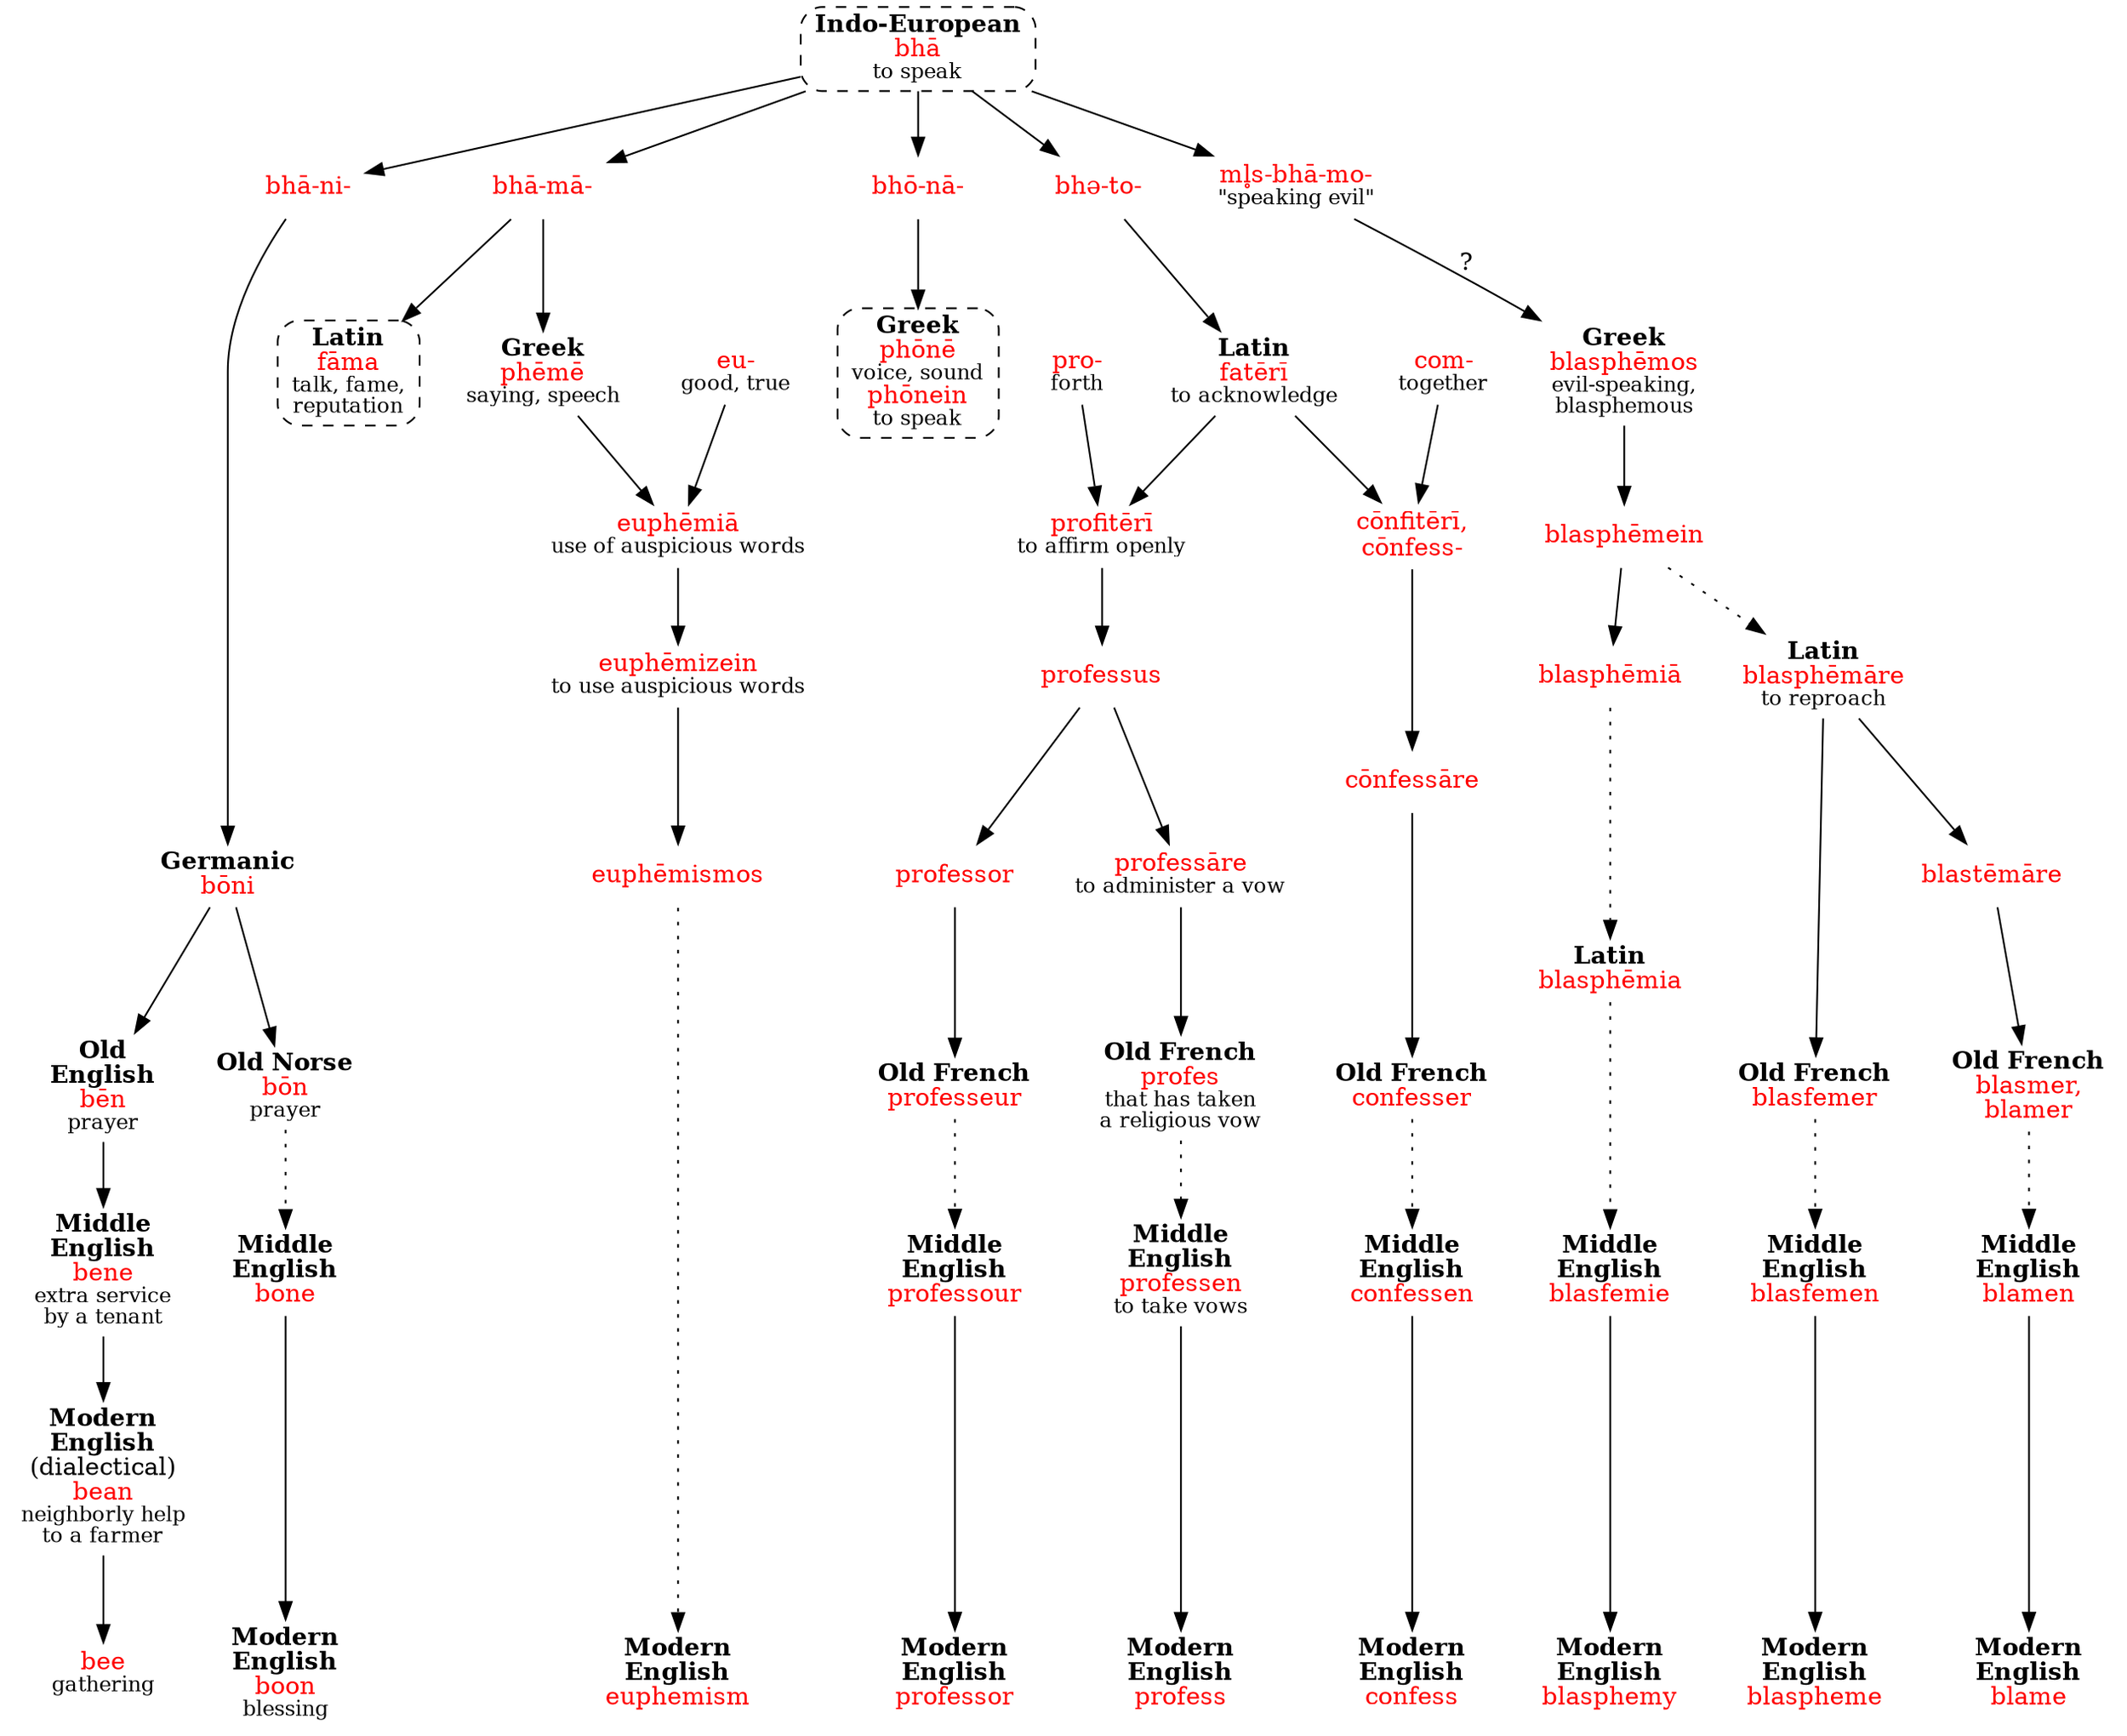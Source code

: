 digraph 3 { /* suffixed forms */
    node [shape=plaintext];
    bha [label=<<b>Indo-European</b><br/><font color="red">bhā</font><br/><font point-size="12">to speak</font>> shape=box style="dashed,rounded" URL="bha-speak0.svg"];
    bha -> { bhani; bhama; bhona; bheto; mlsbhamo; rank=same };
    /* bha-ma- */
    bhama [label=<<font color="red">bhā-mā-</font>>];
    bhama -> { famaL; phemeG }
    famaL [label=<<b>Latin</b><br/><font color="red">fāma</font><br/><font point-size="12">talk, fame,<br/>reputation</font>> shape=box style="dashed,rounded" URL="bha-speak4.svg"];
    /* bho-na- */
    bhona [label=<<font color="red">bhō-nā-</font>>];
    bhona -> phoneG;
    phoneG [label=<<b>Greek</b><br/><font color="red">phōnē</font><br/><font point-size="12">voice, sound</font><br/><font color="red">phōnein</font><br/><font point-size="12">to speak</font>> shape=box style="dashed,rounded" URL="bha-speak5.svg"];
    /* bha-ni */
    bhani [label=<<font color="red">bhā-ni-</font>>];
    bhani -> boniGm;
    boniGm [label=<<b>Germanic</b><br/><font color="red">bōni</font>>]; // needs to be moved up; rank=same rearranges everything else
    boniGm -> { bonON; benOE }
    /* boon */
    bonON [label=<<b>Old Norse</b><br/><font color="red">bōn</font><br/><font point-size="12">prayer</font>>];
    bonON -> boneME [style=dotted];
    boneME [label=<<b>Middle<br/>English</b><br/><font color="red">bone</font>>];
    boneME -> boon;
    boon [label=<<b>Modern<br/>English</b><br/><font color="red">boon</font><br/><font point-size="12">blessing</font>>];
    /* bee */
    benOE [label=<<b>Old<br/>English</b><br/><font color="red">bēn</font><br/><font point-size="12">prayer</font>>];
    benOE -> beneME;
    beneME [label=<<b>Middle<br/>English</b><br/><font color="red">bene</font><br/><font point-size="12">extra service<br/>by a tenant</font>>];
    beneME -> beanE;
    beanE [label=<<b>Modern<br/>English</b><br/>(dialectical)<br/><font color="red">bean</font><br/><font point-size="12">neighborly help<br/>to a farmer</font>>]; // obsolete also?
    beanE -> bee;
    bee [label=<<font color="red">bee</font><br/><font point-size="12">gathering</font>>];
    /* euphemism; omitted: Polyphemus */
    phemeG [label=<<b>Greek</b><br/><font color="red">phēmē</font><br/><font point-size="12">saying, speech</font>>];
    { phemeG; eu } -> euphemiaG;
    eu [label=<<font color="red">eu-</font><br/><font point-size="12">good, true</font>>];
    euphemiaG [label=<<font color="red">euphēmiā</font><br/><font point-size="12">use of auspicious words</font>>];
    euphemiaG -> euphemizeinG;
    euphemizeinG [label=<<font color="red">euphēmizein</font><br/><font point-size="12">to use auspicious words</font>>];
    euphemizeinG -> euphemismosG [weight=2];
    euphemismosG [label=<<font color="red">euphēmismos</font>>];
    euphemismosG -> euphemism [style=dotted];
    euphemism [label=<<b>Modern<br/>English</b><br/><font color="red">euphemism</font>>];
    /* bhe-to */
    bheto [label=<<font color="red">bh&#601;-to-</font>>];
    bheto -> fateriL;
    fateriL [label=<<b>Latin</b><br/><font color="red">fatērī</font><br/><font point-size="12">to acknowledge</font>>];
    /* confess */
    { com; fateriL } -> confiteriL;
    com [label=<<font color="red">com-</font><br/><font point-size="12">together</font>>]; // see kom-
    confiteriL [label=<<font color="red">cōnfitērī,<br/>cōnfess-</font>>];
    confiteriL -> confessareL;
    confessareL [label=<<font color="red">cōnfessāre</font>>];
    confessareL -> confesserOF;
    confesserOF [label=<<b>Old French</b><br/><font color="red">confesser</font>>];
    confesserOF -> confessenME [style=dotted];
    confessenME [label=<<b>Middle<br/>English</b><br/><font color="red">confessen</font>>];
    confessenME -> confess;
    confess [label=<<b>Modern<br/>English</b><br/><font color="red">confess</font>>];
    /* profess */
    { pro; fateriL } -> profiteriL;
    pro [label=<<font color="red">pro-</font><br/><font point-size="12">forth</font>>]; // see per-
    profiteriL [label=<<font color="red">profitērī</font><br/><font point-size="12">to affirm openly</font>>];
    profiteriL -> professusL;
    professusL [label=<<font color="red">professus</font>>];
    professusL -> { professareL; professorL }
    professareL [label=<<font color="red">professāre</font><br/><font point-size="12">to administer a vow</font>>];
    professareL -> profesOF;
    profesOF [label=<<b>Old French</b><br/><font color="red">profes</font><br/><font point-size="12">that has taken<br/>a religious vow</font>>];
    profesOF -> professenME [style=dotted];
    professenME [label=<<b>Middle<br/>English</b><br/><font color="red">professen</font><br/><font point-size="12">to take vows</font>>];
    professenME -> profess;
    profess [label=<<b>Modern<br/>English</b><br/><font color="red">profess</font>>];
    professorL [label=<<font color="red">professor</font>>];
    professorL -> professeurOF;
    professeurOF [label=<<b>Old French</b><br/><font color="red">professeur</font>>];
    professeurOF -> professourME [style=dotted];
    professourME [label=<<b>Middle<br/>English</b><br/><font color="red">professour</font>>];
    professourME -> professor;
    professor [label=<<b>Modern<br/>English</b><br/><font color="red">professor</font>>];
    /* mls-bha-mo- */
    mlsbhamo [label=<<font color="red">ml̥s-bhā-mo-</font><br/><font point-size="12">"speaking evil"</font>>]; // see mel-
    mlsbhamo -> blasphemosG [label="?"];
    blasphemosG [label=<<b>Greek</b><br/><font color="red">blasphēmos</font><br/><font point-size="12">evil-speaking,<br/>blasphemous</font>>];
    blasphemosG -> blasphemeinG;
    blasphemeinG [label=<<font color="red">blasphēmein</font>>];
    /* blasphemy */
    blasphemeinG -> blasphemiaG;
    blasphemiaG [label=<<font color="red">blasphēmiā</font>>];
    blasphemiaG -> blasphemiaL [style=dotted];
    blasphemiaL [label=<<b>Latin</b><br/><font color="red">blasphēmia</font>>];
    blasphemiaL -> blasfemieME [style=dotted];
    blasfemieME [label=<<b>Middle<br/>English</b><br/><font color="red">blasfemie</font>>];
    blasfemieME -> blasphemy;
    blasphemy [label=<<b>Modern<br/>English</b><br/><font color="red">blasphemy</font>>];
    /* blaspheme */
    blasphemeinG -> blasphemareL [style=dotted];
    blasphemareL [label=<<b>Latin</b><br/><font color="red">blasphēmāre</font><br/><font point-size="12">to reproach</font>>];
    blasphemareL -> { blasfemerOF; blastemareL }
    blasfemerOF [label=<<b>Old French</b><br/><font color="red">blasfemer</font>>];
    blasfemerOF -> blasfemenME [style=dotted];
    blasfemenME [label=<<b>Middle<br/>English</b><br/><font color="red">blasfemen</font>>];
    blasfemenME -> blaspheme;
    blaspheme [label=<<b>Modern<br/>English</b><br/><font color="red">blaspheme</font>>];
    /* blame */
    blastemareL [label=<<font color="red">blastēmāre</font>>];
    blastemareL -> blasmerOF;
    blasmerOF [label=<<b>Old French</b><br/><font color="red">blasmer,<br/>blamer</font>>];
    blasmerOF -> blamenME [style=dotted];
    blamenME [label=<<b>Middle<br/>English</b><br/><font color="red">blamen</font>>];
    blamenME -> blame;
    blame [label=<<b>Modern<br/>English</b><br/><font color="red">blame</font>>];
    { rank=same; boon; bee; euphemism; confess; profess; professor; blaspheme; blasphemy; blame; }
    { rank=same; beneME; boneME; professenME; professourME; confessenME; blasfemieME; blamenME; blasfemenME }
    { rank=same; benOE; bonON; professeurOF; profesOF; confesserOF; blasfemerOF; blasmerOF }
}